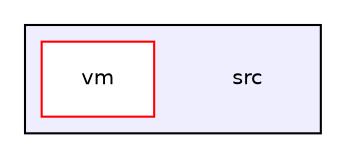 digraph "src" {
  compound=true
  node [ fontsize="10", fontname="Helvetica"];
  edge [ labelfontsize="10", labelfontname="Helvetica"];
  subgraph clusterdir_68267d1309a1af8e8297ef4c3efbcdba {
    graph [ bgcolor="#eeeeff", pencolor="black", label="" URL="dir_68267d1309a1af8e8297ef4c3efbcdba.html"];
    dir_68267d1309a1af8e8297ef4c3efbcdba [shape=plaintext label="src"];
    dir_f56a3a135a8a10a38ba6cf6e5eb74c45 [shape=box label="vm" color="red" fillcolor="white" style="filled" URL="dir_f56a3a135a8a10a38ba6cf6e5eb74c45.html"];
  }
}
